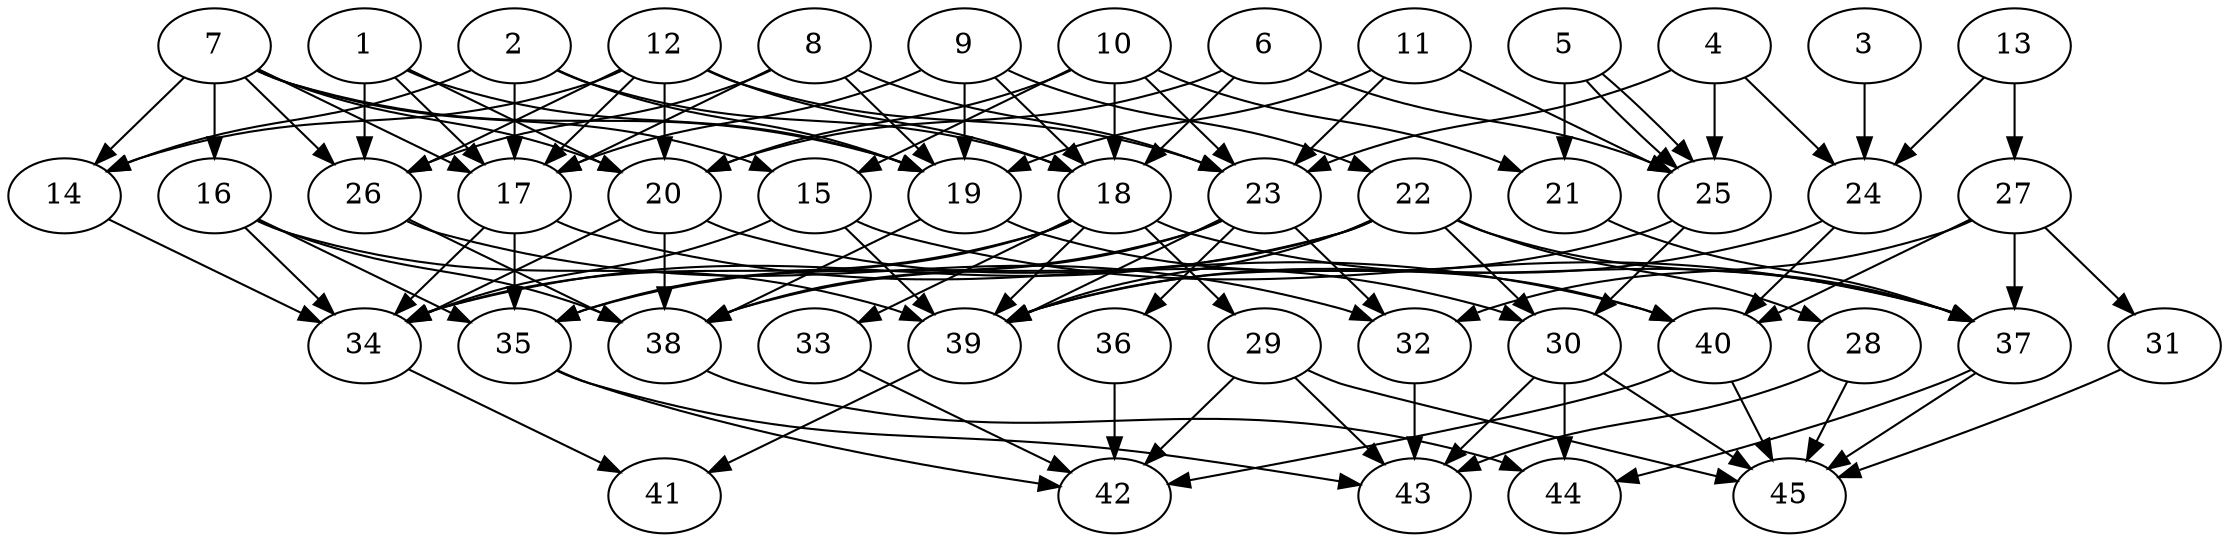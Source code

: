 // DAG automatically generated by daggen at Thu Oct  3 14:07:24 2019
// ./daggen --dot -n 45 --ccr 0.5 --fat 0.7 --regular 0.9 --density 0.5 --mindata 5242880 --maxdata 52428800 
digraph G {
  1 [size="75759616", alpha="0.17", expect_size="37879808"] 
  1 -> 17 [size ="37879808"]
  1 -> 19 [size ="37879808"]
  1 -> 20 [size ="37879808"]
  1 -> 26 [size ="37879808"]
  2 [size="104116224", alpha="0.03", expect_size="52058112"] 
  2 -> 14 [size ="52058112"]
  2 -> 17 [size ="52058112"]
  2 -> 18 [size ="52058112"]
  2 -> 19 [size ="52058112"]
  3 [size="25563136", alpha="0.17", expect_size="12781568"] 
  3 -> 24 [size ="12781568"]
  4 [size="74586112", alpha="0.04", expect_size="37293056"] 
  4 -> 23 [size ="37293056"]
  4 -> 24 [size ="37293056"]
  4 -> 25 [size ="37293056"]
  5 [size="88231936", alpha="0.17", expect_size="44115968"] 
  5 -> 21 [size ="44115968"]
  5 -> 25 [size ="44115968"]
  5 -> 25 [size ="44115968"]
  6 [size="16537600", alpha="0.07", expect_size="8268800"] 
  6 -> 18 [size ="8268800"]
  6 -> 20 [size ="8268800"]
  6 -> 25 [size ="8268800"]
  7 [size="99747840", alpha="0.04", expect_size="49873920"] 
  7 -> 14 [size ="49873920"]
  7 -> 15 [size ="49873920"]
  7 -> 16 [size ="49873920"]
  7 -> 17 [size ="49873920"]
  7 -> 19 [size ="49873920"]
  7 -> 20 [size ="49873920"]
  7 -> 26 [size ="49873920"]
  8 [size="17614848", alpha="0.19", expect_size="8807424"] 
  8 -> 17 [size ="8807424"]
  8 -> 19 [size ="8807424"]
  8 -> 23 [size ="8807424"]
  8 -> 26 [size ="8807424"]
  9 [size="33343488", alpha="0.14", expect_size="16671744"] 
  9 -> 17 [size ="16671744"]
  9 -> 18 [size ="16671744"]
  9 -> 19 [size ="16671744"]
  9 -> 22 [size ="16671744"]
  10 [size="74135552", alpha="0.18", expect_size="37067776"] 
  10 -> 15 [size ="37067776"]
  10 -> 18 [size ="37067776"]
  10 -> 20 [size ="37067776"]
  10 -> 21 [size ="37067776"]
  10 -> 23 [size ="37067776"]
  11 [size="87474176", alpha="0.03", expect_size="43737088"] 
  11 -> 19 [size ="43737088"]
  11 -> 23 [size ="43737088"]
  11 -> 25 [size ="43737088"]
  12 [size="74919936", alpha="0.11", expect_size="37459968"] 
  12 -> 14 [size ="37459968"]
  12 -> 17 [size ="37459968"]
  12 -> 18 [size ="37459968"]
  12 -> 20 [size ="37459968"]
  12 -> 23 [size ="37459968"]
  12 -> 26 [size ="37459968"]
  13 [size="88754176", alpha="0.03", expect_size="44377088"] 
  13 -> 24 [size ="44377088"]
  13 -> 27 [size ="44377088"]
  14 [size="76462080", alpha="0.08", expect_size="38231040"] 
  14 -> 34 [size ="38231040"]
  15 [size="94597120", alpha="0.08", expect_size="47298560"] 
  15 -> 34 [size ="47298560"]
  15 -> 37 [size ="47298560"]
  15 -> 39 [size ="47298560"]
  16 [size="80574464", alpha="0.19", expect_size="40287232"] 
  16 -> 34 [size ="40287232"]
  16 -> 35 [size ="40287232"]
  16 -> 38 [size ="40287232"]
  16 -> 39 [size ="40287232"]
  17 [size="20185088", alpha="0.02", expect_size="10092544"] 
  17 -> 34 [size ="10092544"]
  17 -> 35 [size ="10092544"]
  17 -> 40 [size ="10092544"]
  18 [size="40736768", alpha="0.02", expect_size="20368384"] 
  18 -> 29 [size ="20368384"]
  18 -> 33 [size ="20368384"]
  18 -> 34 [size ="20368384"]
  18 -> 35 [size ="20368384"]
  18 -> 37 [size ="20368384"]
  18 -> 39 [size ="20368384"]
  19 [size="35129344", alpha="0.05", expect_size="17564672"] 
  19 -> 38 [size ="17564672"]
  19 -> 40 [size ="17564672"]
  20 [size="102539264", alpha="0.03", expect_size="51269632"] 
  20 -> 30 [size ="51269632"]
  20 -> 34 [size ="51269632"]
  20 -> 38 [size ="51269632"]
  21 [size="91451392", alpha="0.14", expect_size="45725696"] 
  21 -> 37 [size ="45725696"]
  22 [size="11823104", alpha="0.05", expect_size="5911552"] 
  22 -> 28 [size ="5911552"]
  22 -> 30 [size ="5911552"]
  22 -> 34 [size ="5911552"]
  22 -> 37 [size ="5911552"]
  22 -> 38 [size ="5911552"]
  22 -> 39 [size ="5911552"]
  23 [size="61571072", alpha="0.20", expect_size="30785536"] 
  23 -> 32 [size ="30785536"]
  23 -> 35 [size ="30785536"]
  23 -> 36 [size ="30785536"]
  23 -> 38 [size ="30785536"]
  23 -> 39 [size ="30785536"]
  24 [size="73787392", alpha="0.07", expect_size="36893696"] 
  24 -> 39 [size ="36893696"]
  24 -> 40 [size ="36893696"]
  25 [size="15378432", alpha="0.12", expect_size="7689216"] 
  25 -> 30 [size ="7689216"]
  25 -> 39 [size ="7689216"]
  26 [size="51474432", alpha="0.18", expect_size="25737216"] 
  26 -> 32 [size ="25737216"]
  26 -> 38 [size ="25737216"]
  27 [size="48979968", alpha="0.02", expect_size="24489984"] 
  27 -> 31 [size ="24489984"]
  27 -> 32 [size ="24489984"]
  27 -> 37 [size ="24489984"]
  27 -> 40 [size ="24489984"]
  28 [size="58017792", alpha="0.08", expect_size="29008896"] 
  28 -> 43 [size ="29008896"]
  28 -> 45 [size ="29008896"]
  29 [size="66697216", alpha="0.19", expect_size="33348608"] 
  29 -> 42 [size ="33348608"]
  29 -> 43 [size ="33348608"]
  29 -> 45 [size ="33348608"]
  30 [size="92172288", alpha="0.04", expect_size="46086144"] 
  30 -> 43 [size ="46086144"]
  30 -> 44 [size ="46086144"]
  30 -> 45 [size ="46086144"]
  31 [size="11245568", alpha="0.04", expect_size="5622784"] 
  31 -> 45 [size ="5622784"]
  32 [size="77934592", alpha="0.19", expect_size="38967296"] 
  32 -> 43 [size ="38967296"]
  33 [size="102756352", alpha="0.10", expect_size="51378176"] 
  33 -> 42 [size ="51378176"]
  34 [size="100788224", alpha="0.15", expect_size="50394112"] 
  34 -> 41 [size ="50394112"]
  35 [size="41762816", alpha="0.17", expect_size="20881408"] 
  35 -> 42 [size ="20881408"]
  35 -> 43 [size ="20881408"]
  36 [size="97796096", alpha="0.15", expect_size="48898048"] 
  36 -> 42 [size ="48898048"]
  37 [size="86200320", alpha="0.15", expect_size="43100160"] 
  37 -> 44 [size ="43100160"]
  37 -> 45 [size ="43100160"]
  38 [size="96235520", alpha="0.01", expect_size="48117760"] 
  38 -> 44 [size ="48117760"]
  39 [size="40665088", alpha="0.12", expect_size="20332544"] 
  39 -> 41 [size ="20332544"]
  40 [size="36716544", alpha="0.03", expect_size="18358272"] 
  40 -> 42 [size ="18358272"]
  40 -> 45 [size ="18358272"]
  41 [size="53671936", alpha="0.11", expect_size="26835968"] 
  42 [size="74145792", alpha="0.19", expect_size="37072896"] 
  43 [size="68202496", alpha="0.19", expect_size="34101248"] 
  44 [size="19742720", alpha="0.11", expect_size="9871360"] 
  45 [size="89112576", alpha="0.05", expect_size="44556288"] 
}
